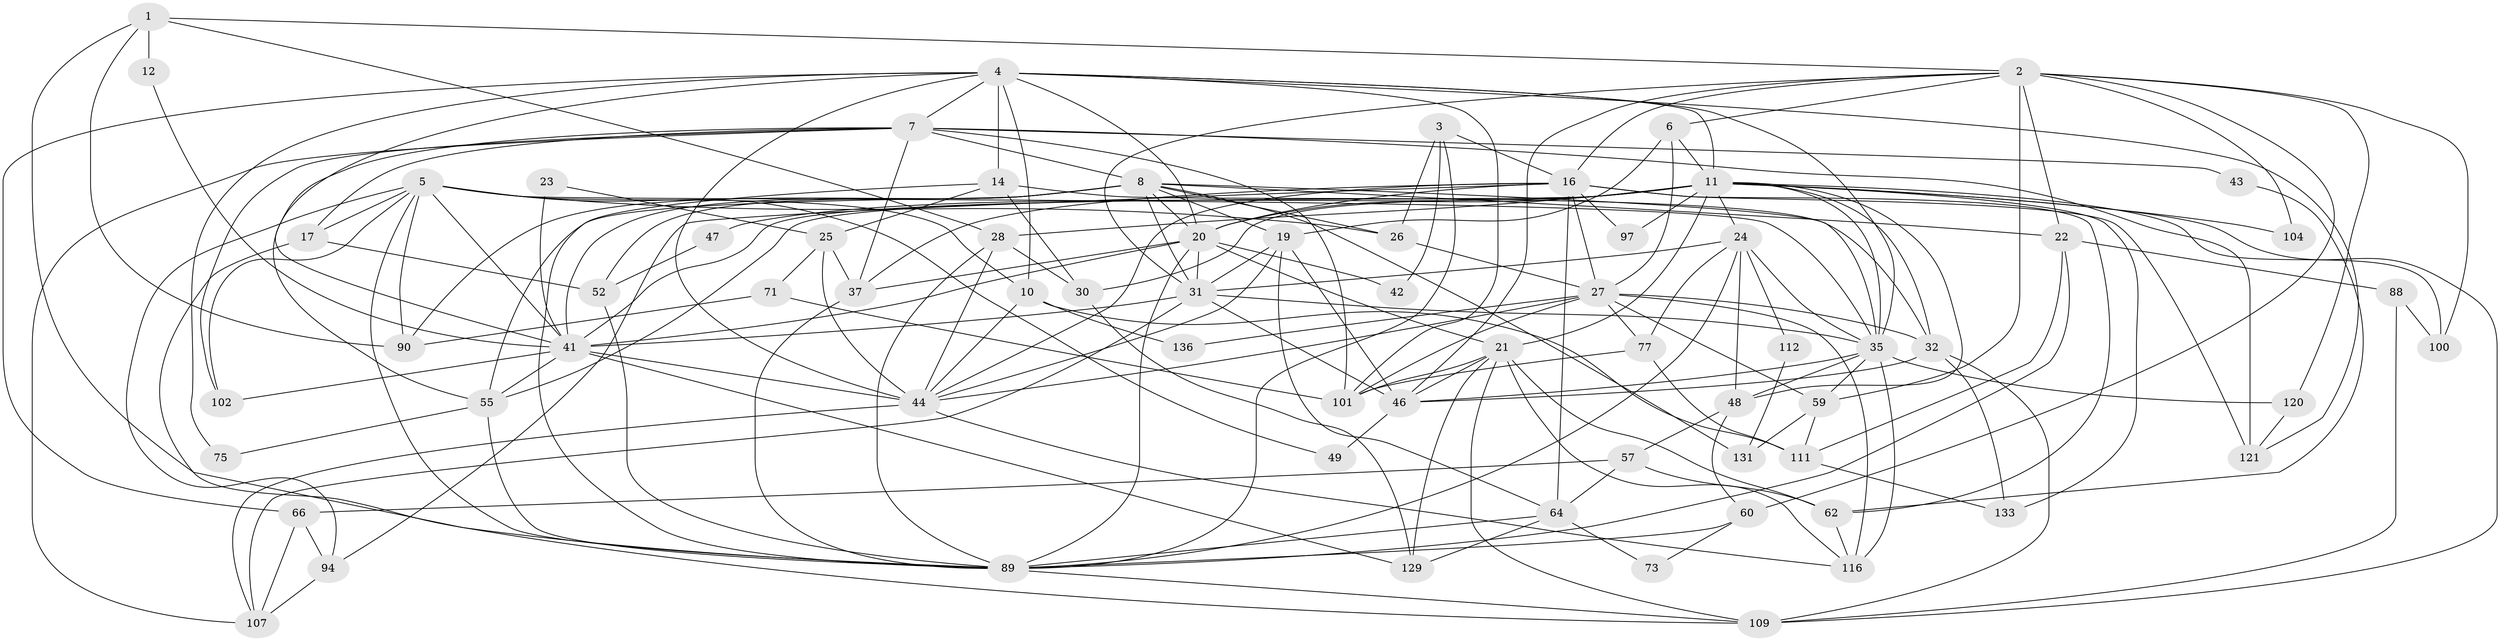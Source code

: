 // original degree distribution, {2: 0.18840579710144928, 5: 0.1956521739130435, 3: 0.21014492753623187, 6: 0.15217391304347827, 7: 0.028985507246376812, 4: 0.2246376811594203}
// Generated by graph-tools (version 1.1) at 2025/18/03/04/25 18:18:57]
// undirected, 69 vertices, 192 edges
graph export_dot {
graph [start="1"]
  node [color=gray90,style=filled];
  1 [super="+82"];
  2 [super="+9"];
  3 [super="+39"];
  4 [super="+51+79+40"];
  5 [super="+18+53"];
  6 [super="+96"];
  7 [super="+117+13+15"];
  8 [super="+74+72"];
  10;
  11 [super="+118+34"];
  12;
  14 [super="+80"];
  16 [super="+68+93"];
  17 [super="+63"];
  19 [super="+36"];
  20 [super="+29"];
  21 [super="+83"];
  22 [super="+99"];
  23;
  24 [super="+78"];
  25 [super="+65"];
  26 [super="+132"];
  27 [super="+98+50"];
  28 [super="+126"];
  30 [super="+123"];
  31 [super="+38+45"];
  32 [super="+81"];
  35 [super="+54+56"];
  37 [super="+67"];
  41 [super="+122+110"];
  42;
  43;
  44 [super="+125+76"];
  46 [super="+69+106"];
  47;
  48 [super="+119"];
  49;
  52;
  55 [super="+91+58"];
  57 [super="+134"];
  59;
  60;
  62;
  64 [super="+70"];
  66;
  71;
  73;
  75;
  77;
  88;
  89 [super="+95+113"];
  90;
  94 [super="+108"];
  97;
  100;
  101;
  102;
  104;
  107;
  109;
  111;
  112;
  116;
  120;
  121;
  129;
  131;
  133;
  136;
  1 -- 89;
  1 -- 2;
  1 -- 90;
  1 -- 12;
  1 -- 28;
  2 -- 46;
  2 -- 100;
  2 -- 6;
  2 -- 104;
  2 -- 16;
  2 -- 22;
  2 -- 120;
  2 -- 59;
  2 -- 60;
  2 -- 31;
  3 -- 26 [weight=2];
  3 -- 42;
  3 -- 16;
  3 -- 89;
  4 -- 121;
  4 -- 101;
  4 -- 41;
  4 -- 10;
  4 -- 75;
  4 -- 20;
  4 -- 7;
  4 -- 14 [weight=2];
  4 -- 66;
  4 -- 11;
  4 -- 44;
  4 -- 35;
  5 -- 26;
  5 -- 94;
  5 -- 17;
  5 -- 49;
  5 -- 102;
  5 -- 89;
  5 -- 90;
  5 -- 41;
  5 -- 35;
  5 -- 10;
  6 -- 27 [weight=2];
  6 -- 19;
  6 -- 11;
  7 -- 121 [weight=2];
  7 -- 55 [weight=2];
  7 -- 17;
  7 -- 101;
  7 -- 37;
  7 -- 43;
  7 -- 107;
  7 -- 102;
  7 -- 8;
  8 -- 90;
  8 -- 131;
  8 -- 35;
  8 -- 20;
  8 -- 22;
  8 -- 55;
  8 -- 26;
  8 -- 41;
  8 -- 19;
  8 -- 52;
  8 -- 31;
  10 -- 111;
  10 -- 44 [weight=2];
  10 -- 136;
  11 -- 100;
  11 -- 20;
  11 -- 32 [weight=2];
  11 -- 21 [weight=2];
  11 -- 104;
  11 -- 41;
  11 -- 28;
  11 -- 97;
  11 -- 35;
  11 -- 133;
  11 -- 109;
  11 -- 47 [weight=2];
  11 -- 48;
  11 -- 55;
  11 -- 24;
  11 -- 30;
  12 -- 41;
  14 -- 32;
  14 -- 30;
  14 -- 25;
  14 -- 89;
  16 -- 64 [weight=2];
  16 -- 37;
  16 -- 62;
  16 -- 20;
  16 -- 27;
  16 -- 94;
  16 -- 97;
  16 -- 44;
  16 -- 121;
  17 -- 109;
  17 -- 52;
  19 -- 64;
  19 -- 31;
  19 -- 44;
  19 -- 46;
  20 -- 37;
  20 -- 41;
  20 -- 42;
  20 -- 21;
  20 -- 89;
  20 -- 31;
  21 -- 116;
  21 -- 101;
  21 -- 129;
  21 -- 109;
  21 -- 62;
  21 -- 46;
  22 -- 111;
  22 -- 88;
  22 -- 89 [weight=2];
  23 -- 41;
  23 -- 25;
  24 -- 48;
  24 -- 112;
  24 -- 77;
  24 -- 31;
  24 -- 35;
  24 -- 89;
  25 -- 44;
  25 -- 71;
  25 -- 37;
  26 -- 27;
  27 -- 44;
  27 -- 32;
  27 -- 101;
  27 -- 136;
  27 -- 59;
  27 -- 77;
  27 -- 116;
  28 -- 30;
  28 -- 89;
  28 -- 44;
  30 -- 129;
  31 -- 107 [weight=2];
  31 -- 41;
  31 -- 35;
  31 -- 46;
  32 -- 109;
  32 -- 133;
  32 -- 46;
  35 -- 116 [weight=2];
  35 -- 48;
  35 -- 59;
  35 -- 120;
  35 -- 46;
  37 -- 89 [weight=2];
  41 -- 129;
  41 -- 102;
  41 -- 55;
  41 -- 44;
  43 -- 62;
  44 -- 107;
  44 -- 116;
  46 -- 49;
  47 -- 52;
  48 -- 57;
  48 -- 60;
  52 -- 89;
  55 -- 75;
  55 -- 89;
  57 -- 64;
  57 -- 62;
  57 -- 66;
  59 -- 111;
  59 -- 131;
  60 -- 73;
  60 -- 89;
  62 -- 116;
  64 -- 129;
  64 -- 73;
  64 -- 89;
  66 -- 107;
  66 -- 94;
  71 -- 101;
  71 -- 90;
  77 -- 101;
  77 -- 111;
  88 -- 100;
  88 -- 109;
  89 -- 109;
  94 -- 107;
  111 -- 133;
  112 -- 131;
  120 -- 121;
}
